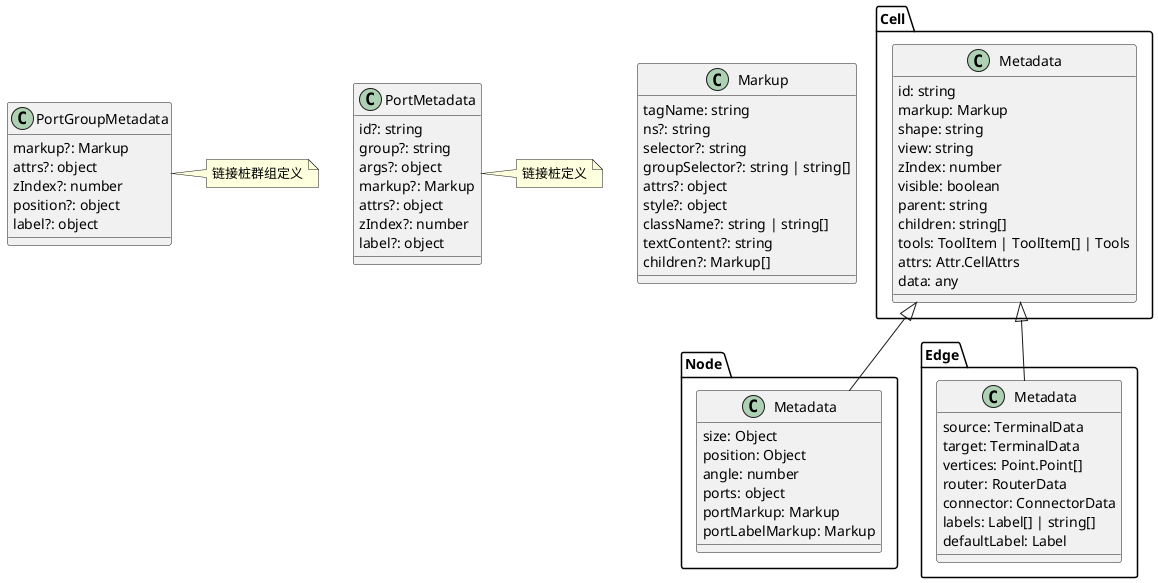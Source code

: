 @startuml X6 Model数据结构
class Markup {
    tagName: string
    ns?: string
    selector?: string
    groupSelector?: string | string[]
    attrs?: object
    style?: object
    className?: string | string[]
    textContent?: string
    children?: Markup[]
}

class PortGroupMetadata {
    markup?: Markup
    attrs?: object
    zIndex?: number
    position?: object
    label?: object
}
note right of PortGroupMetadata: 链接桩群组定义

class PortMetadata {
    id?: string
    group?: string
    args?: object
    markup?: Markup
    attrs?: object
    zIndex?: number
    label?: object
}
note right of PortMetadata: 链接桩定义

class Cell.Metadata {
    id: string
    markup: Markup
    shape: string
    view: string
    zIndex: number
    visible: boolean
    parent: string
    children: string[]
    tools: ToolItem | ToolItem[] | Tools
    attrs: Attr.CellAttrs
    data: any
}
class Node.Metadata {
    size: Object
    position: Object
    angle: number
    ports: object
    portMarkup: Markup
    portLabelMarkup: Markup
}

class Edge.Metadata {
    source: TerminalData
    target: TerminalData
    vertices: Point.Point[]
    router: RouterData
    connector: ConnectorData
    labels: Label[] | string[]
    defaultLabel: Label
}

Cell.Metadata <|-- Node.Metadata
Cell.Metadata <|-- Edge.Metadata
@enduml
